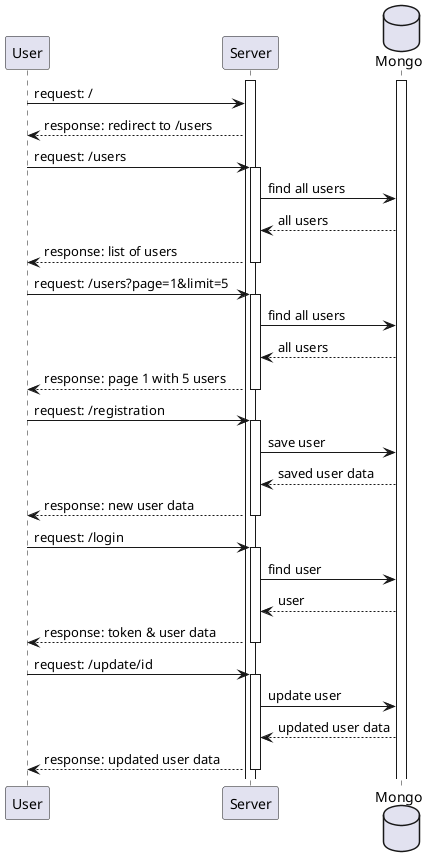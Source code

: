 @startuml
participant User   order 10
participant Server order 30
database    Mongo  order 40
activate Server
activate Mongo
User -> Server : request: /
Server --> User: response: redirect to /users
User -> Server : request: /users
activate Server
Server -> Mongo : find all users
Mongo --> Server : all users
Server --> User: response: list of users
deactivate Server
User -> Server : request: /users?page=1&limit=5
activate Server
Server -> Mongo : find all users
Mongo --> Server : all users
Server --> User: response: page 1 with 5 users
deactivate Server
User -> Server : request: /registration
activate Server
Server -> Mongo : save user
Mongo --> Server : saved user data
Server --> User: response: new user data
deactivate Server
User -> Server : request: /login
activate Server
Server -> Mongo : find user
Mongo --> Server :  user
Server --> User: response: token & user data
deactivate Server
User -> Server : request: /update/id
activate Server
Server -> Mongo : update user
Mongo --> Server : updated user data
Server --> User: response: updated user data
deactivate Server
@enduml
